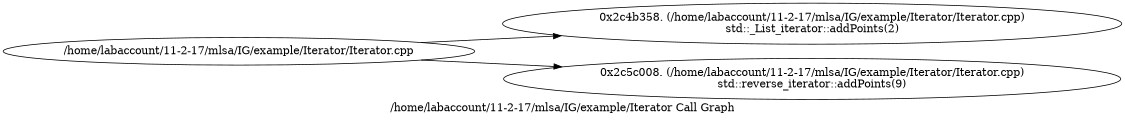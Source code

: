 digraph "/home/labaccount/11-2-17/mlsa/IG/example/Iterator Call Graph" {
	graph [dpi=300
		rankdir=LR
		size="7.5, 10"
		label="/home/labaccount/11-2-17/mlsa/IG/example/Iterator Call Graph"
	];

	Node0x593492359 [shape=oval, label="/home/labaccount/11-2-17/mlsa/IG/example/Iterator/Iterator.cpp"];
	Node0x339533098 [shape=oval, label="0x2c4b358. (/home/labaccount/11-2-17/mlsa/IG/example/Iterator/Iterator.cpp)\nstd::_List_iterator::addPoints(2)"];
	Node0x593492359 -> Node0x339533098;
	Node0x925922207 [shape=oval, label="0x2c5c008. (/home/labaccount/11-2-17/mlsa/IG/example/Iterator/Iterator.cpp)\nstd::reverse_iterator::addPoints(9)"];
	Node0x593492359 -> Node0x925922207;
}
